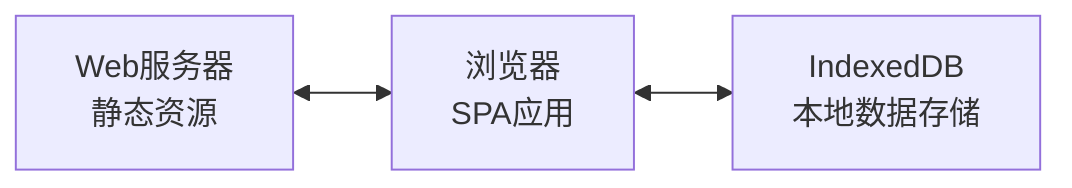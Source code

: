 flowchart LR
    WebServer[Web服务器\n静态资源] <--> Browser[浏览器\nSPA应用]
    Browser <--> IndexedDB[IndexedDB\n本地数据存储]
